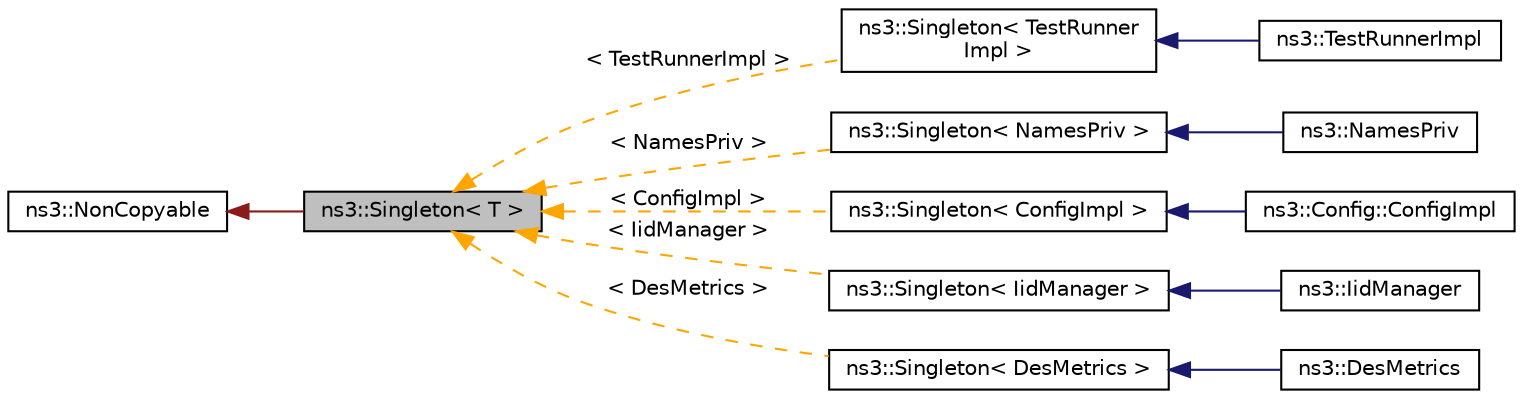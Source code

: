 digraph "ns3::Singleton&lt; T &gt;"
{
 // LATEX_PDF_SIZE
  edge [fontname="Helvetica",fontsize="10",labelfontname="Helvetica",labelfontsize="10"];
  node [fontname="Helvetica",fontsize="10",shape=record];
  rankdir="LR";
  Node1 [label="ns3::Singleton\< T \>",height=0.2,width=0.4,color="black", fillcolor="grey75", style="filled", fontcolor="black",tooltip="A template singleton."];
  Node2 -> Node1 [dir="back",color="firebrick4",fontsize="10",style="solid",fontname="Helvetica"];
  Node2 [label="ns3::NonCopyable",height=0.2,width=0.4,color="black", fillcolor="white", style="filled",URL="$classns3_1_1_non_copyable.html",tooltip="A base class for (non-Singleton) objects which shouldn't be copied."];
  Node1 -> Node3 [dir="back",color="orange",fontsize="10",style="dashed",label=" \< TestRunnerImpl \>" ,fontname="Helvetica"];
  Node3 [label="ns3::Singleton\< TestRunner\lImpl \>",height=0.2,width=0.4,color="black", fillcolor="white", style="filled",URL="$classns3_1_1_singleton.html",tooltip=" "];
  Node3 -> Node4 [dir="back",color="midnightblue",fontsize="10",style="solid",fontname="Helvetica"];
  Node4 [label="ns3::TestRunnerImpl",height=0.2,width=0.4,color="black", fillcolor="white", style="filled",URL="$classns3_1_1_test_runner_impl.html",tooltip="Container for all tests."];
  Node1 -> Node5 [dir="back",color="orange",fontsize="10",style="dashed",label=" \< NamesPriv \>" ,fontname="Helvetica"];
  Node5 [label="ns3::Singleton\< NamesPriv \>",height=0.2,width=0.4,color="black", fillcolor="white", style="filled",URL="$classns3_1_1_singleton.html",tooltip=" "];
  Node5 -> Node6 [dir="back",color="midnightblue",fontsize="10",style="solid",fontname="Helvetica"];
  Node6 [label="ns3::NamesPriv",height=0.2,width=0.4,color="black", fillcolor="white", style="filled",URL="$classns3_1_1_names_priv.html",tooltip="The singleton root Names object."];
  Node1 -> Node7 [dir="back",color="orange",fontsize="10",style="dashed",label=" \< ConfigImpl \>" ,fontname="Helvetica"];
  Node7 [label="ns3::Singleton\< ConfigImpl \>",height=0.2,width=0.4,color="black", fillcolor="white", style="filled",URL="$classns3_1_1_singleton.html",tooltip=" "];
  Node7 -> Node8 [dir="back",color="midnightblue",fontsize="10",style="solid",fontname="Helvetica"];
  Node8 [label="ns3::Config::ConfigImpl",height=0.2,width=0.4,color="black", fillcolor="white", style="filled",URL="$classns3_1_1_config_1_1_config_impl.html",tooltip="Config system implementation class."];
  Node1 -> Node9 [dir="back",color="orange",fontsize="10",style="dashed",label=" \< IidManager \>" ,fontname="Helvetica"];
  Node9 [label="ns3::Singleton\< IidManager \>",height=0.2,width=0.4,color="black", fillcolor="white", style="filled",URL="$classns3_1_1_singleton.html",tooltip=" "];
  Node9 -> Node10 [dir="back",color="midnightblue",fontsize="10",style="solid",fontname="Helvetica"];
  Node10 [label="ns3::IidManager",height=0.2,width=0.4,color="black", fillcolor="white", style="filled",URL="$classns3_1_1_iid_manager.html",tooltip="TypeId information manager."];
  Node1 -> Node11 [dir="back",color="orange",fontsize="10",style="dashed",label=" \< DesMetrics \>" ,fontname="Helvetica"];
  Node11 [label="ns3::Singleton\< DesMetrics \>",height=0.2,width=0.4,color="black", fillcolor="white", style="filled",URL="$classns3_1_1_singleton.html",tooltip=" "];
  Node11 -> Node12 [dir="back",color="midnightblue",fontsize="10",style="solid",fontname="Helvetica"];
  Node12 [label="ns3::DesMetrics",height=0.2,width=0.4,color="black", fillcolor="white", style="filled",URL="$classns3_1_1_des_metrics.html",tooltip="Event trace data collector for the DES Metrics project."];
}
